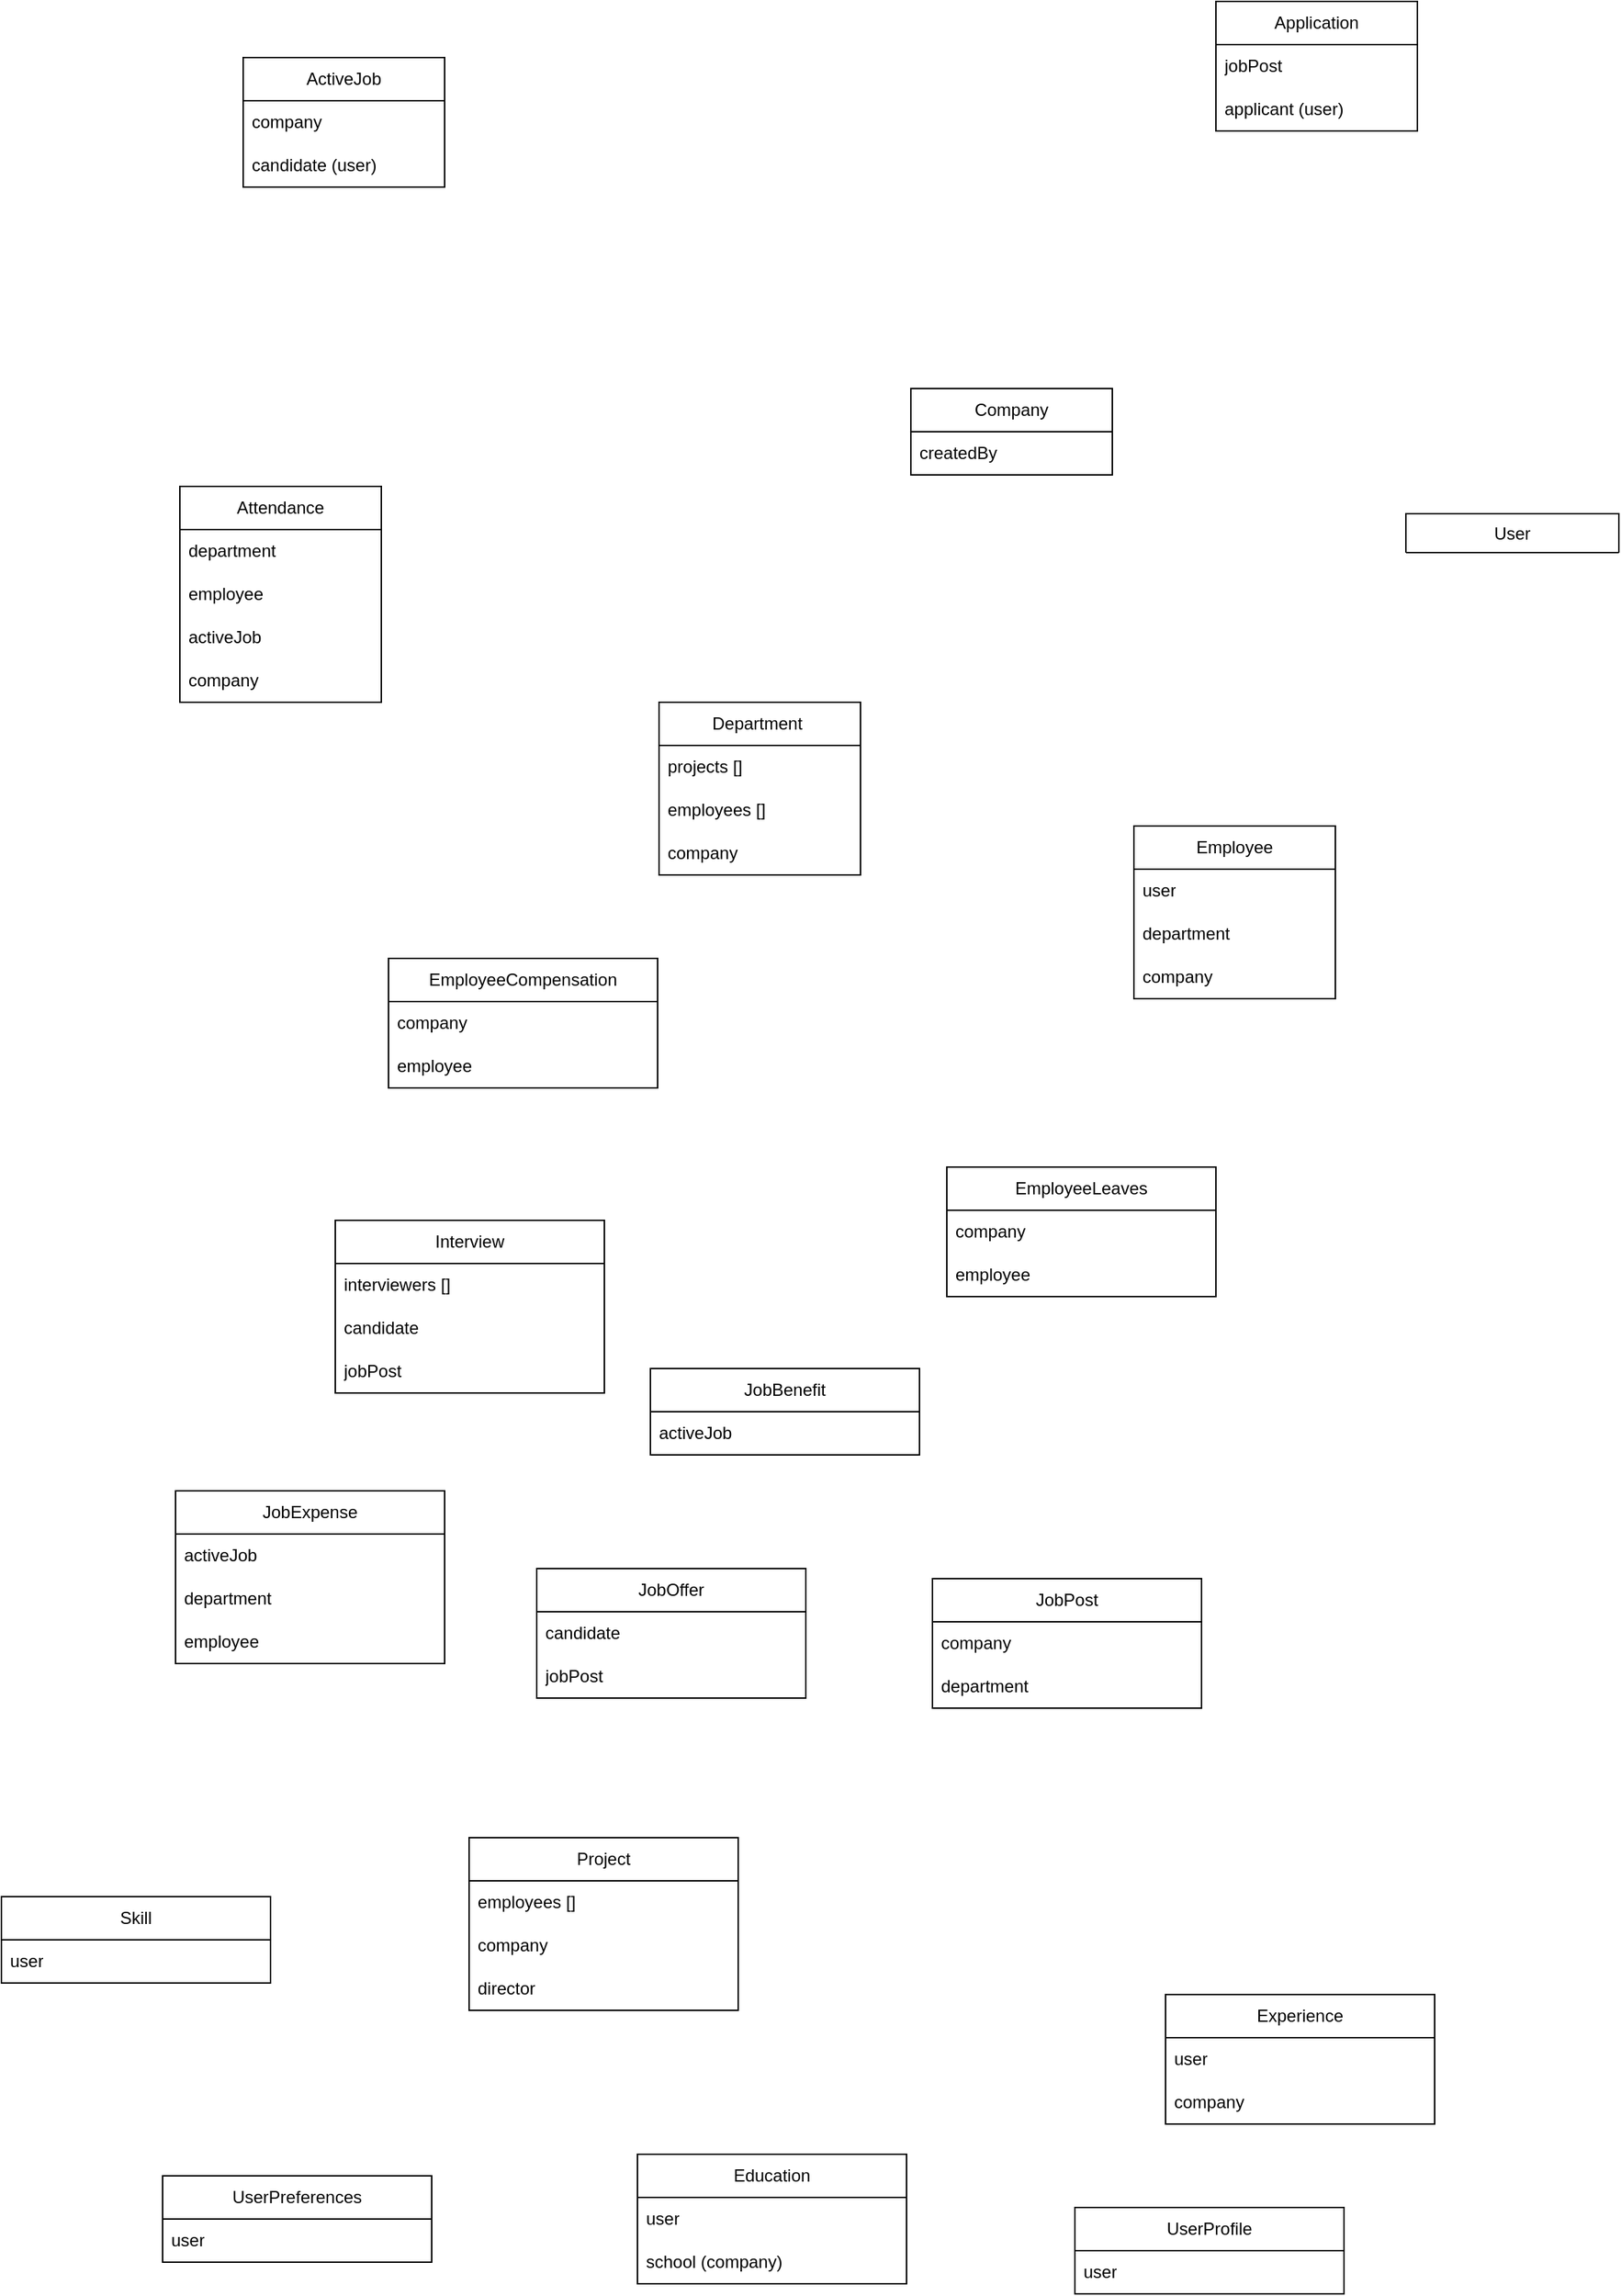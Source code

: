 <mxfile version="24.7.17">
  <diagram name="Page-1" id="HmTzIjvOFxKg_gnJNJhV">
    <mxGraphModel dx="3587" dy="1816" grid="0" gridSize="10" guides="1" tooltips="1" connect="1" arrows="1" fold="1" page="0" pageScale="1" pageWidth="827" pageHeight="1169" math="0" shadow="0">
      <root>
        <mxCell id="0" />
        <mxCell id="1" parent="0" />
        <mxCell id="NW9NVuywVGkPAKl3mgBG-1" value="ActiveJob" style="swimlane;fontStyle=0;childLayout=stackLayout;horizontal=1;startSize=30;horizontalStack=0;resizeParent=1;resizeParentMax=0;resizeLast=0;collapsible=1;marginBottom=0;whiteSpace=wrap;html=1;" vertex="1" parent="1">
          <mxGeometry x="-60" y="260" width="140" height="90" as="geometry" />
        </mxCell>
        <mxCell id="NW9NVuywVGkPAKl3mgBG-2" value="company" style="text;strokeColor=none;fillColor=none;align=left;verticalAlign=middle;spacingLeft=4;spacingRight=4;overflow=hidden;points=[[0,0.5],[1,0.5]];portConstraint=eastwest;rotatable=0;whiteSpace=wrap;html=1;" vertex="1" parent="NW9NVuywVGkPAKl3mgBG-1">
          <mxGeometry y="30" width="140" height="30" as="geometry" />
        </mxCell>
        <mxCell id="NW9NVuywVGkPAKl3mgBG-3" value="candidate (user)" style="text;strokeColor=none;fillColor=none;align=left;verticalAlign=middle;spacingLeft=4;spacingRight=4;overflow=hidden;points=[[0,0.5],[1,0.5]];portConstraint=eastwest;rotatable=0;whiteSpace=wrap;html=1;" vertex="1" parent="NW9NVuywVGkPAKl3mgBG-1">
          <mxGeometry y="60" width="140" height="30" as="geometry" />
        </mxCell>
        <mxCell id="NW9NVuywVGkPAKl3mgBG-6" value="Application" style="swimlane;fontStyle=0;childLayout=stackLayout;horizontal=1;startSize=30;horizontalStack=0;resizeParent=1;resizeParentMax=0;resizeLast=0;collapsible=1;marginBottom=0;whiteSpace=wrap;html=1;" vertex="1" parent="1">
          <mxGeometry x="616" y="221" width="140" height="90" as="geometry" />
        </mxCell>
        <mxCell id="NW9NVuywVGkPAKl3mgBG-7" value="jobPost" style="text;strokeColor=none;fillColor=none;align=left;verticalAlign=middle;spacingLeft=4;spacingRight=4;overflow=hidden;points=[[0,0.5],[1,0.5]];portConstraint=eastwest;rotatable=0;whiteSpace=wrap;html=1;" vertex="1" parent="NW9NVuywVGkPAKl3mgBG-6">
          <mxGeometry y="30" width="140" height="30" as="geometry" />
        </mxCell>
        <mxCell id="NW9NVuywVGkPAKl3mgBG-8" value="applicant (user)" style="text;strokeColor=none;fillColor=none;align=left;verticalAlign=middle;spacingLeft=4;spacingRight=4;overflow=hidden;points=[[0,0.5],[1,0.5]];portConstraint=eastwest;rotatable=0;whiteSpace=wrap;html=1;" vertex="1" parent="NW9NVuywVGkPAKl3mgBG-6">
          <mxGeometry y="60" width="140" height="30" as="geometry" />
        </mxCell>
        <mxCell id="NW9NVuywVGkPAKl3mgBG-9" value="Attendance" style="swimlane;fontStyle=0;childLayout=stackLayout;horizontal=1;startSize=30;horizontalStack=0;resizeParent=1;resizeParentMax=0;resizeLast=0;collapsible=1;marginBottom=0;whiteSpace=wrap;html=1;" vertex="1" parent="1">
          <mxGeometry x="-104" y="558" width="140" height="150" as="geometry" />
        </mxCell>
        <mxCell id="NW9NVuywVGkPAKl3mgBG-10" value="department" style="text;strokeColor=none;fillColor=none;align=left;verticalAlign=middle;spacingLeft=4;spacingRight=4;overflow=hidden;points=[[0,0.5],[1,0.5]];portConstraint=eastwest;rotatable=0;whiteSpace=wrap;html=1;" vertex="1" parent="NW9NVuywVGkPAKl3mgBG-9">
          <mxGeometry y="30" width="140" height="30" as="geometry" />
        </mxCell>
        <mxCell id="NW9NVuywVGkPAKl3mgBG-11" value="employee" style="text;strokeColor=none;fillColor=none;align=left;verticalAlign=middle;spacingLeft=4;spacingRight=4;overflow=hidden;points=[[0,0.5],[1,0.5]];portConstraint=eastwest;rotatable=0;whiteSpace=wrap;html=1;" vertex="1" parent="NW9NVuywVGkPAKl3mgBG-9">
          <mxGeometry y="60" width="140" height="30" as="geometry" />
        </mxCell>
        <mxCell id="NW9NVuywVGkPAKl3mgBG-12" value="activeJob" style="text;strokeColor=none;fillColor=none;align=left;verticalAlign=middle;spacingLeft=4;spacingRight=4;overflow=hidden;points=[[0,0.5],[1,0.5]];portConstraint=eastwest;rotatable=0;whiteSpace=wrap;html=1;" vertex="1" parent="NW9NVuywVGkPAKl3mgBG-9">
          <mxGeometry y="90" width="140" height="30" as="geometry" />
        </mxCell>
        <mxCell id="NW9NVuywVGkPAKl3mgBG-13" value="company" style="text;strokeColor=none;fillColor=none;align=left;verticalAlign=middle;spacingLeft=4;spacingRight=4;overflow=hidden;points=[[0,0.5],[1,0.5]];portConstraint=eastwest;rotatable=0;whiteSpace=wrap;html=1;" vertex="1" parent="NW9NVuywVGkPAKl3mgBG-9">
          <mxGeometry y="120" width="140" height="30" as="geometry" />
        </mxCell>
        <mxCell id="NW9NVuywVGkPAKl3mgBG-23" value="Department&amp;nbsp;" style="swimlane;fontStyle=0;childLayout=stackLayout;horizontal=1;startSize=30;horizontalStack=0;resizeParent=1;resizeParentMax=0;resizeLast=0;collapsible=1;marginBottom=0;whiteSpace=wrap;html=1;" vertex="1" parent="1">
          <mxGeometry x="229" y="708" width="140" height="120" as="geometry" />
        </mxCell>
        <mxCell id="NW9NVuywVGkPAKl3mgBG-24" value="projects []" style="text;strokeColor=none;fillColor=none;align=left;verticalAlign=middle;spacingLeft=4;spacingRight=4;overflow=hidden;points=[[0,0.5],[1,0.5]];portConstraint=eastwest;rotatable=0;whiteSpace=wrap;html=1;" vertex="1" parent="NW9NVuywVGkPAKl3mgBG-23">
          <mxGeometry y="30" width="140" height="30" as="geometry" />
        </mxCell>
        <mxCell id="NW9NVuywVGkPAKl3mgBG-25" value="employees []" style="text;strokeColor=none;fillColor=none;align=left;verticalAlign=middle;spacingLeft=4;spacingRight=4;overflow=hidden;points=[[0,0.5],[1,0.5]];portConstraint=eastwest;rotatable=0;whiteSpace=wrap;html=1;" vertex="1" parent="NW9NVuywVGkPAKl3mgBG-23">
          <mxGeometry y="60" width="140" height="30" as="geometry" />
        </mxCell>
        <mxCell id="NW9NVuywVGkPAKl3mgBG-26" value="company" style="text;strokeColor=none;fillColor=none;align=left;verticalAlign=middle;spacingLeft=4;spacingRight=4;overflow=hidden;points=[[0,0.5],[1,0.5]];portConstraint=eastwest;rotatable=0;whiteSpace=wrap;html=1;" vertex="1" parent="NW9NVuywVGkPAKl3mgBG-23">
          <mxGeometry y="90" width="140" height="30" as="geometry" />
        </mxCell>
        <mxCell id="NW9NVuywVGkPAKl3mgBG-28" value="Employee" style="swimlane;fontStyle=0;childLayout=stackLayout;horizontal=1;startSize=30;horizontalStack=0;resizeParent=1;resizeParentMax=0;resizeLast=0;collapsible=1;marginBottom=0;whiteSpace=wrap;html=1;" vertex="1" parent="1">
          <mxGeometry x="559" y="794" width="140" height="120" as="geometry" />
        </mxCell>
        <mxCell id="NW9NVuywVGkPAKl3mgBG-29" value="user" style="text;strokeColor=none;fillColor=none;align=left;verticalAlign=middle;spacingLeft=4;spacingRight=4;overflow=hidden;points=[[0,0.5],[1,0.5]];portConstraint=eastwest;rotatable=0;whiteSpace=wrap;html=1;" vertex="1" parent="NW9NVuywVGkPAKl3mgBG-28">
          <mxGeometry y="30" width="140" height="30" as="geometry" />
        </mxCell>
        <mxCell id="NW9NVuywVGkPAKl3mgBG-30" value="department" style="text;strokeColor=none;fillColor=none;align=left;verticalAlign=middle;spacingLeft=4;spacingRight=4;overflow=hidden;points=[[0,0.5],[1,0.5]];portConstraint=eastwest;rotatable=0;whiteSpace=wrap;html=1;" vertex="1" parent="NW9NVuywVGkPAKl3mgBG-28">
          <mxGeometry y="60" width="140" height="30" as="geometry" />
        </mxCell>
        <mxCell id="NW9NVuywVGkPAKl3mgBG-31" value="company" style="text;strokeColor=none;fillColor=none;align=left;verticalAlign=middle;spacingLeft=4;spacingRight=4;overflow=hidden;points=[[0,0.5],[1,0.5]];portConstraint=eastwest;rotatable=0;whiteSpace=wrap;html=1;" vertex="1" parent="NW9NVuywVGkPAKl3mgBG-28">
          <mxGeometry y="90" width="140" height="30" as="geometry" />
        </mxCell>
        <mxCell id="NW9NVuywVGkPAKl3mgBG-32" value="EmployeeCompensation" style="swimlane;fontStyle=0;childLayout=stackLayout;horizontal=1;startSize=30;horizontalStack=0;resizeParent=1;resizeParentMax=0;resizeLast=0;collapsible=1;marginBottom=0;whiteSpace=wrap;html=1;" vertex="1" parent="1">
          <mxGeometry x="41" y="886" width="187" height="90" as="geometry" />
        </mxCell>
        <mxCell id="NW9NVuywVGkPAKl3mgBG-33" value="company" style="text;strokeColor=none;fillColor=none;align=left;verticalAlign=middle;spacingLeft=4;spacingRight=4;overflow=hidden;points=[[0,0.5],[1,0.5]];portConstraint=eastwest;rotatable=0;whiteSpace=wrap;html=1;" vertex="1" parent="NW9NVuywVGkPAKl3mgBG-32">
          <mxGeometry y="30" width="187" height="30" as="geometry" />
        </mxCell>
        <mxCell id="NW9NVuywVGkPAKl3mgBG-34" value="employee" style="text;strokeColor=none;fillColor=none;align=left;verticalAlign=middle;spacingLeft=4;spacingRight=4;overflow=hidden;points=[[0,0.5],[1,0.5]];portConstraint=eastwest;rotatable=0;whiteSpace=wrap;html=1;" vertex="1" parent="NW9NVuywVGkPAKl3mgBG-32">
          <mxGeometry y="60" width="187" height="30" as="geometry" />
        </mxCell>
        <mxCell id="NW9NVuywVGkPAKl3mgBG-36" value="EmployeeLeaves" style="swimlane;fontStyle=0;childLayout=stackLayout;horizontal=1;startSize=30;horizontalStack=0;resizeParent=1;resizeParentMax=0;resizeLast=0;collapsible=1;marginBottom=0;whiteSpace=wrap;html=1;" vertex="1" parent="1">
          <mxGeometry x="429" y="1031" width="187" height="90" as="geometry" />
        </mxCell>
        <mxCell id="NW9NVuywVGkPAKl3mgBG-37" value="company" style="text;strokeColor=none;fillColor=none;align=left;verticalAlign=middle;spacingLeft=4;spacingRight=4;overflow=hidden;points=[[0,0.5],[1,0.5]];portConstraint=eastwest;rotatable=0;whiteSpace=wrap;html=1;" vertex="1" parent="NW9NVuywVGkPAKl3mgBG-36">
          <mxGeometry y="30" width="187" height="30" as="geometry" />
        </mxCell>
        <mxCell id="NW9NVuywVGkPAKl3mgBG-38" value="employee" style="text;strokeColor=none;fillColor=none;align=left;verticalAlign=middle;spacingLeft=4;spacingRight=4;overflow=hidden;points=[[0,0.5],[1,0.5]];portConstraint=eastwest;rotatable=0;whiteSpace=wrap;html=1;" vertex="1" parent="NW9NVuywVGkPAKl3mgBG-36">
          <mxGeometry y="60" width="187" height="30" as="geometry" />
        </mxCell>
        <mxCell id="NW9NVuywVGkPAKl3mgBG-39" value="Interview" style="swimlane;fontStyle=0;childLayout=stackLayout;horizontal=1;startSize=30;horizontalStack=0;resizeParent=1;resizeParentMax=0;resizeLast=0;collapsible=1;marginBottom=0;whiteSpace=wrap;html=1;" vertex="1" parent="1">
          <mxGeometry x="4" y="1068" width="187" height="120" as="geometry" />
        </mxCell>
        <mxCell id="NW9NVuywVGkPAKl3mgBG-40" value="interviewers []" style="text;strokeColor=none;fillColor=none;align=left;verticalAlign=middle;spacingLeft=4;spacingRight=4;overflow=hidden;points=[[0,0.5],[1,0.5]];portConstraint=eastwest;rotatable=0;whiteSpace=wrap;html=1;" vertex="1" parent="NW9NVuywVGkPAKl3mgBG-39">
          <mxGeometry y="30" width="187" height="30" as="geometry" />
        </mxCell>
        <mxCell id="NW9NVuywVGkPAKl3mgBG-41" value="candidate" style="text;strokeColor=none;fillColor=none;align=left;verticalAlign=middle;spacingLeft=4;spacingRight=4;overflow=hidden;points=[[0,0.5],[1,0.5]];portConstraint=eastwest;rotatable=0;whiteSpace=wrap;html=1;" vertex="1" parent="NW9NVuywVGkPAKl3mgBG-39">
          <mxGeometry y="60" width="187" height="30" as="geometry" />
        </mxCell>
        <mxCell id="NW9NVuywVGkPAKl3mgBG-42" value="jobPost" style="text;strokeColor=none;fillColor=none;align=left;verticalAlign=middle;spacingLeft=4;spacingRight=4;overflow=hidden;points=[[0,0.5],[1,0.5]];portConstraint=eastwest;rotatable=0;whiteSpace=wrap;html=1;" vertex="1" parent="NW9NVuywVGkPAKl3mgBG-39">
          <mxGeometry y="90" width="187" height="30" as="geometry" />
        </mxCell>
        <mxCell id="NW9NVuywVGkPAKl3mgBG-43" value="JobBenefit" style="swimlane;fontStyle=0;childLayout=stackLayout;horizontal=1;startSize=30;horizontalStack=0;resizeParent=1;resizeParentMax=0;resizeLast=0;collapsible=1;marginBottom=0;whiteSpace=wrap;html=1;" vertex="1" parent="1">
          <mxGeometry x="223" y="1171" width="187" height="60" as="geometry" />
        </mxCell>
        <mxCell id="NW9NVuywVGkPAKl3mgBG-44" value="activeJob" style="text;strokeColor=none;fillColor=none;align=left;verticalAlign=middle;spacingLeft=4;spacingRight=4;overflow=hidden;points=[[0,0.5],[1,0.5]];portConstraint=eastwest;rotatable=0;whiteSpace=wrap;html=1;" vertex="1" parent="NW9NVuywVGkPAKl3mgBG-43">
          <mxGeometry y="30" width="187" height="30" as="geometry" />
        </mxCell>
        <mxCell id="NW9NVuywVGkPAKl3mgBG-47" value="JobExpense" style="swimlane;fontStyle=0;childLayout=stackLayout;horizontal=1;startSize=30;horizontalStack=0;resizeParent=1;resizeParentMax=0;resizeLast=0;collapsible=1;marginBottom=0;whiteSpace=wrap;html=1;" vertex="1" parent="1">
          <mxGeometry x="-107" y="1256" width="187" height="120" as="geometry" />
        </mxCell>
        <mxCell id="NW9NVuywVGkPAKl3mgBG-48" value="activeJob" style="text;strokeColor=none;fillColor=none;align=left;verticalAlign=middle;spacingLeft=4;spacingRight=4;overflow=hidden;points=[[0,0.5],[1,0.5]];portConstraint=eastwest;rotatable=0;whiteSpace=wrap;html=1;" vertex="1" parent="NW9NVuywVGkPAKl3mgBG-47">
          <mxGeometry y="30" width="187" height="30" as="geometry" />
        </mxCell>
        <mxCell id="NW9NVuywVGkPAKl3mgBG-49" value="department" style="text;strokeColor=none;fillColor=none;align=left;verticalAlign=middle;spacingLeft=4;spacingRight=4;overflow=hidden;points=[[0,0.5],[1,0.5]];portConstraint=eastwest;rotatable=0;whiteSpace=wrap;html=1;" vertex="1" parent="NW9NVuywVGkPAKl3mgBG-47">
          <mxGeometry y="60" width="187" height="30" as="geometry" />
        </mxCell>
        <mxCell id="NW9NVuywVGkPAKl3mgBG-50" value="employee" style="text;strokeColor=none;fillColor=none;align=left;verticalAlign=middle;spacingLeft=4;spacingRight=4;overflow=hidden;points=[[0,0.5],[1,0.5]];portConstraint=eastwest;rotatable=0;whiteSpace=wrap;html=1;" vertex="1" parent="NW9NVuywVGkPAKl3mgBG-47">
          <mxGeometry y="90" width="187" height="30" as="geometry" />
        </mxCell>
        <mxCell id="NW9NVuywVGkPAKl3mgBG-51" value="JobOffer" style="swimlane;fontStyle=0;childLayout=stackLayout;horizontal=1;startSize=30;horizontalStack=0;resizeParent=1;resizeParentMax=0;resizeLast=0;collapsible=1;marginBottom=0;whiteSpace=wrap;html=1;" vertex="1" parent="1">
          <mxGeometry x="144" y="1310" width="187" height="90" as="geometry" />
        </mxCell>
        <mxCell id="NW9NVuywVGkPAKl3mgBG-52" value="candidate" style="text;strokeColor=none;fillColor=none;align=left;verticalAlign=middle;spacingLeft=4;spacingRight=4;overflow=hidden;points=[[0,0.5],[1,0.5]];portConstraint=eastwest;rotatable=0;whiteSpace=wrap;html=1;" vertex="1" parent="NW9NVuywVGkPAKl3mgBG-51">
          <mxGeometry y="30" width="187" height="30" as="geometry" />
        </mxCell>
        <mxCell id="NW9NVuywVGkPAKl3mgBG-53" value="jobPost" style="text;strokeColor=none;fillColor=none;align=left;verticalAlign=middle;spacingLeft=4;spacingRight=4;overflow=hidden;points=[[0,0.5],[1,0.5]];portConstraint=eastwest;rotatable=0;whiteSpace=wrap;html=1;" vertex="1" parent="NW9NVuywVGkPAKl3mgBG-51">
          <mxGeometry y="60" width="187" height="30" as="geometry" />
        </mxCell>
        <mxCell id="NW9NVuywVGkPAKl3mgBG-55" value="JobPost" style="swimlane;fontStyle=0;childLayout=stackLayout;horizontal=1;startSize=30;horizontalStack=0;resizeParent=1;resizeParentMax=0;resizeLast=0;collapsible=1;marginBottom=0;whiteSpace=wrap;html=1;" vertex="1" parent="1">
          <mxGeometry x="419" y="1317" width="187" height="90" as="geometry" />
        </mxCell>
        <mxCell id="NW9NVuywVGkPAKl3mgBG-56" value="company" style="text;strokeColor=none;fillColor=none;align=left;verticalAlign=middle;spacingLeft=4;spacingRight=4;overflow=hidden;points=[[0,0.5],[1,0.5]];portConstraint=eastwest;rotatable=0;whiteSpace=wrap;html=1;" vertex="1" parent="NW9NVuywVGkPAKl3mgBG-55">
          <mxGeometry y="30" width="187" height="30" as="geometry" />
        </mxCell>
        <mxCell id="NW9NVuywVGkPAKl3mgBG-57" value="department" style="text;strokeColor=none;fillColor=none;align=left;verticalAlign=middle;spacingLeft=4;spacingRight=4;overflow=hidden;points=[[0,0.5],[1,0.5]];portConstraint=eastwest;rotatable=0;whiteSpace=wrap;html=1;" vertex="1" parent="NW9NVuywVGkPAKl3mgBG-55">
          <mxGeometry y="60" width="187" height="30" as="geometry" />
        </mxCell>
        <mxCell id="NW9NVuywVGkPAKl3mgBG-58" value="Project" style="swimlane;fontStyle=0;childLayout=stackLayout;horizontal=1;startSize=30;horizontalStack=0;resizeParent=1;resizeParentMax=0;resizeLast=0;collapsible=1;marginBottom=0;whiteSpace=wrap;html=1;" vertex="1" parent="1">
          <mxGeometry x="97" y="1497" width="187" height="120" as="geometry" />
        </mxCell>
        <mxCell id="NW9NVuywVGkPAKl3mgBG-59" value="employees []" style="text;strokeColor=none;fillColor=none;align=left;verticalAlign=middle;spacingLeft=4;spacingRight=4;overflow=hidden;points=[[0,0.5],[1,0.5]];portConstraint=eastwest;rotatable=0;whiteSpace=wrap;html=1;" vertex="1" parent="NW9NVuywVGkPAKl3mgBG-58">
          <mxGeometry y="30" width="187" height="30" as="geometry" />
        </mxCell>
        <mxCell id="NW9NVuywVGkPAKl3mgBG-60" value="company" style="text;strokeColor=none;fillColor=none;align=left;verticalAlign=middle;spacingLeft=4;spacingRight=4;overflow=hidden;points=[[0,0.5],[1,0.5]];portConstraint=eastwest;rotatable=0;whiteSpace=wrap;html=1;" vertex="1" parent="NW9NVuywVGkPAKl3mgBG-58">
          <mxGeometry y="60" width="187" height="30" as="geometry" />
        </mxCell>
        <mxCell id="NW9NVuywVGkPAKl3mgBG-61" value="director" style="text;strokeColor=none;fillColor=none;align=left;verticalAlign=middle;spacingLeft=4;spacingRight=4;overflow=hidden;points=[[0,0.5],[1,0.5]];portConstraint=eastwest;rotatable=0;whiteSpace=wrap;html=1;" vertex="1" parent="NW9NVuywVGkPAKl3mgBG-58">
          <mxGeometry y="90" width="187" height="30" as="geometry" />
        </mxCell>
        <mxCell id="NW9NVuywVGkPAKl3mgBG-62" value="Skill" style="swimlane;fontStyle=0;childLayout=stackLayout;horizontal=1;startSize=30;horizontalStack=0;resizeParent=1;resizeParentMax=0;resizeLast=0;collapsible=1;marginBottom=0;whiteSpace=wrap;html=1;" vertex="1" parent="1">
          <mxGeometry x="-228" y="1538" width="187" height="60" as="geometry" />
        </mxCell>
        <mxCell id="NW9NVuywVGkPAKl3mgBG-63" value="user" style="text;strokeColor=none;fillColor=none;align=left;verticalAlign=middle;spacingLeft=4;spacingRight=4;overflow=hidden;points=[[0,0.5],[1,0.5]];portConstraint=eastwest;rotatable=0;whiteSpace=wrap;html=1;" vertex="1" parent="NW9NVuywVGkPAKl3mgBG-62">
          <mxGeometry y="30" width="187" height="30" as="geometry" />
        </mxCell>
        <mxCell id="NW9NVuywVGkPAKl3mgBG-66" value="User" style="swimlane;fontStyle=0;childLayout=stackLayout;horizontal=1;startSize=30;horizontalStack=0;resizeParent=1;resizeParentMax=0;resizeLast=0;collapsible=1;marginBottom=0;whiteSpace=wrap;html=1;" vertex="1" parent="1">
          <mxGeometry x="748" y="577" width="148" height="27" as="geometry" />
        </mxCell>
        <mxCell id="NW9NVuywVGkPAKl3mgBG-67" value="Company" style="swimlane;fontStyle=0;childLayout=stackLayout;horizontal=1;startSize=30;horizontalStack=0;resizeParent=1;resizeParentMax=0;resizeLast=0;collapsible=1;marginBottom=0;whiteSpace=wrap;html=1;" vertex="1" parent="1">
          <mxGeometry x="404" y="490" width="140" height="60" as="geometry" />
        </mxCell>
        <mxCell id="NW9NVuywVGkPAKl3mgBG-68" value="createdBy" style="text;strokeColor=none;fillColor=none;align=left;verticalAlign=middle;spacingLeft=4;spacingRight=4;overflow=hidden;points=[[0,0.5],[1,0.5]];portConstraint=eastwest;rotatable=0;whiteSpace=wrap;html=1;" vertex="1" parent="NW9NVuywVGkPAKl3mgBG-67">
          <mxGeometry y="30" width="140" height="30" as="geometry" />
        </mxCell>
        <mxCell id="NW9NVuywVGkPAKl3mgBG-71" value="UserPreferences" style="swimlane;fontStyle=0;childLayout=stackLayout;horizontal=1;startSize=30;horizontalStack=0;resizeParent=1;resizeParentMax=0;resizeLast=0;collapsible=1;marginBottom=0;whiteSpace=wrap;html=1;" vertex="1" parent="1">
          <mxGeometry x="-116" y="1732" width="187" height="60" as="geometry" />
        </mxCell>
        <mxCell id="NW9NVuywVGkPAKl3mgBG-72" value="user" style="text;strokeColor=none;fillColor=none;align=left;verticalAlign=middle;spacingLeft=4;spacingRight=4;overflow=hidden;points=[[0,0.5],[1,0.5]];portConstraint=eastwest;rotatable=0;whiteSpace=wrap;html=1;" vertex="1" parent="NW9NVuywVGkPAKl3mgBG-71">
          <mxGeometry y="30" width="187" height="30" as="geometry" />
        </mxCell>
        <mxCell id="NW9NVuywVGkPAKl3mgBG-73" value="Education" style="swimlane;fontStyle=0;childLayout=stackLayout;horizontal=1;startSize=30;horizontalStack=0;resizeParent=1;resizeParentMax=0;resizeLast=0;collapsible=1;marginBottom=0;whiteSpace=wrap;html=1;" vertex="1" parent="1">
          <mxGeometry x="214" y="1717" width="187" height="90" as="geometry" />
        </mxCell>
        <mxCell id="NW9NVuywVGkPAKl3mgBG-74" value="user" style="text;strokeColor=none;fillColor=none;align=left;verticalAlign=middle;spacingLeft=4;spacingRight=4;overflow=hidden;points=[[0,0.5],[1,0.5]];portConstraint=eastwest;rotatable=0;whiteSpace=wrap;html=1;" vertex="1" parent="NW9NVuywVGkPAKl3mgBG-73">
          <mxGeometry y="30" width="187" height="30" as="geometry" />
        </mxCell>
        <mxCell id="NW9NVuywVGkPAKl3mgBG-75" value="school (company)" style="text;strokeColor=none;fillColor=none;align=left;verticalAlign=middle;spacingLeft=4;spacingRight=4;overflow=hidden;points=[[0,0.5],[1,0.5]];portConstraint=eastwest;rotatable=0;whiteSpace=wrap;html=1;" vertex="1" parent="NW9NVuywVGkPAKl3mgBG-73">
          <mxGeometry y="60" width="187" height="30" as="geometry" />
        </mxCell>
        <mxCell id="NW9NVuywVGkPAKl3mgBG-76" value="Experience" style="swimlane;fontStyle=0;childLayout=stackLayout;horizontal=1;startSize=30;horizontalStack=0;resizeParent=1;resizeParentMax=0;resizeLast=0;collapsible=1;marginBottom=0;whiteSpace=wrap;html=1;" vertex="1" parent="1">
          <mxGeometry x="581" y="1606" width="187" height="90" as="geometry" />
        </mxCell>
        <mxCell id="NW9NVuywVGkPAKl3mgBG-77" value="user" style="text;strokeColor=none;fillColor=none;align=left;verticalAlign=middle;spacingLeft=4;spacingRight=4;overflow=hidden;points=[[0,0.5],[1,0.5]];portConstraint=eastwest;rotatable=0;whiteSpace=wrap;html=1;" vertex="1" parent="NW9NVuywVGkPAKl3mgBG-76">
          <mxGeometry y="30" width="187" height="30" as="geometry" />
        </mxCell>
        <mxCell id="NW9NVuywVGkPAKl3mgBG-78" value="company" style="text;strokeColor=none;fillColor=none;align=left;verticalAlign=middle;spacingLeft=4;spacingRight=4;overflow=hidden;points=[[0,0.5],[1,0.5]];portConstraint=eastwest;rotatable=0;whiteSpace=wrap;html=1;" vertex="1" parent="NW9NVuywVGkPAKl3mgBG-76">
          <mxGeometry y="60" width="187" height="30" as="geometry" />
        </mxCell>
        <mxCell id="NW9NVuywVGkPAKl3mgBG-79" value="UserProfile" style="swimlane;fontStyle=0;childLayout=stackLayout;horizontal=1;startSize=30;horizontalStack=0;resizeParent=1;resizeParentMax=0;resizeLast=0;collapsible=1;marginBottom=0;whiteSpace=wrap;html=1;" vertex="1" parent="1">
          <mxGeometry x="518" y="1754" width="187" height="60" as="geometry" />
        </mxCell>
        <mxCell id="NW9NVuywVGkPAKl3mgBG-80" value="user" style="text;strokeColor=none;fillColor=none;align=left;verticalAlign=middle;spacingLeft=4;spacingRight=4;overflow=hidden;points=[[0,0.5],[1,0.5]];portConstraint=eastwest;rotatable=0;whiteSpace=wrap;html=1;" vertex="1" parent="NW9NVuywVGkPAKl3mgBG-79">
          <mxGeometry y="30" width="187" height="30" as="geometry" />
        </mxCell>
      </root>
    </mxGraphModel>
  </diagram>
</mxfile>
